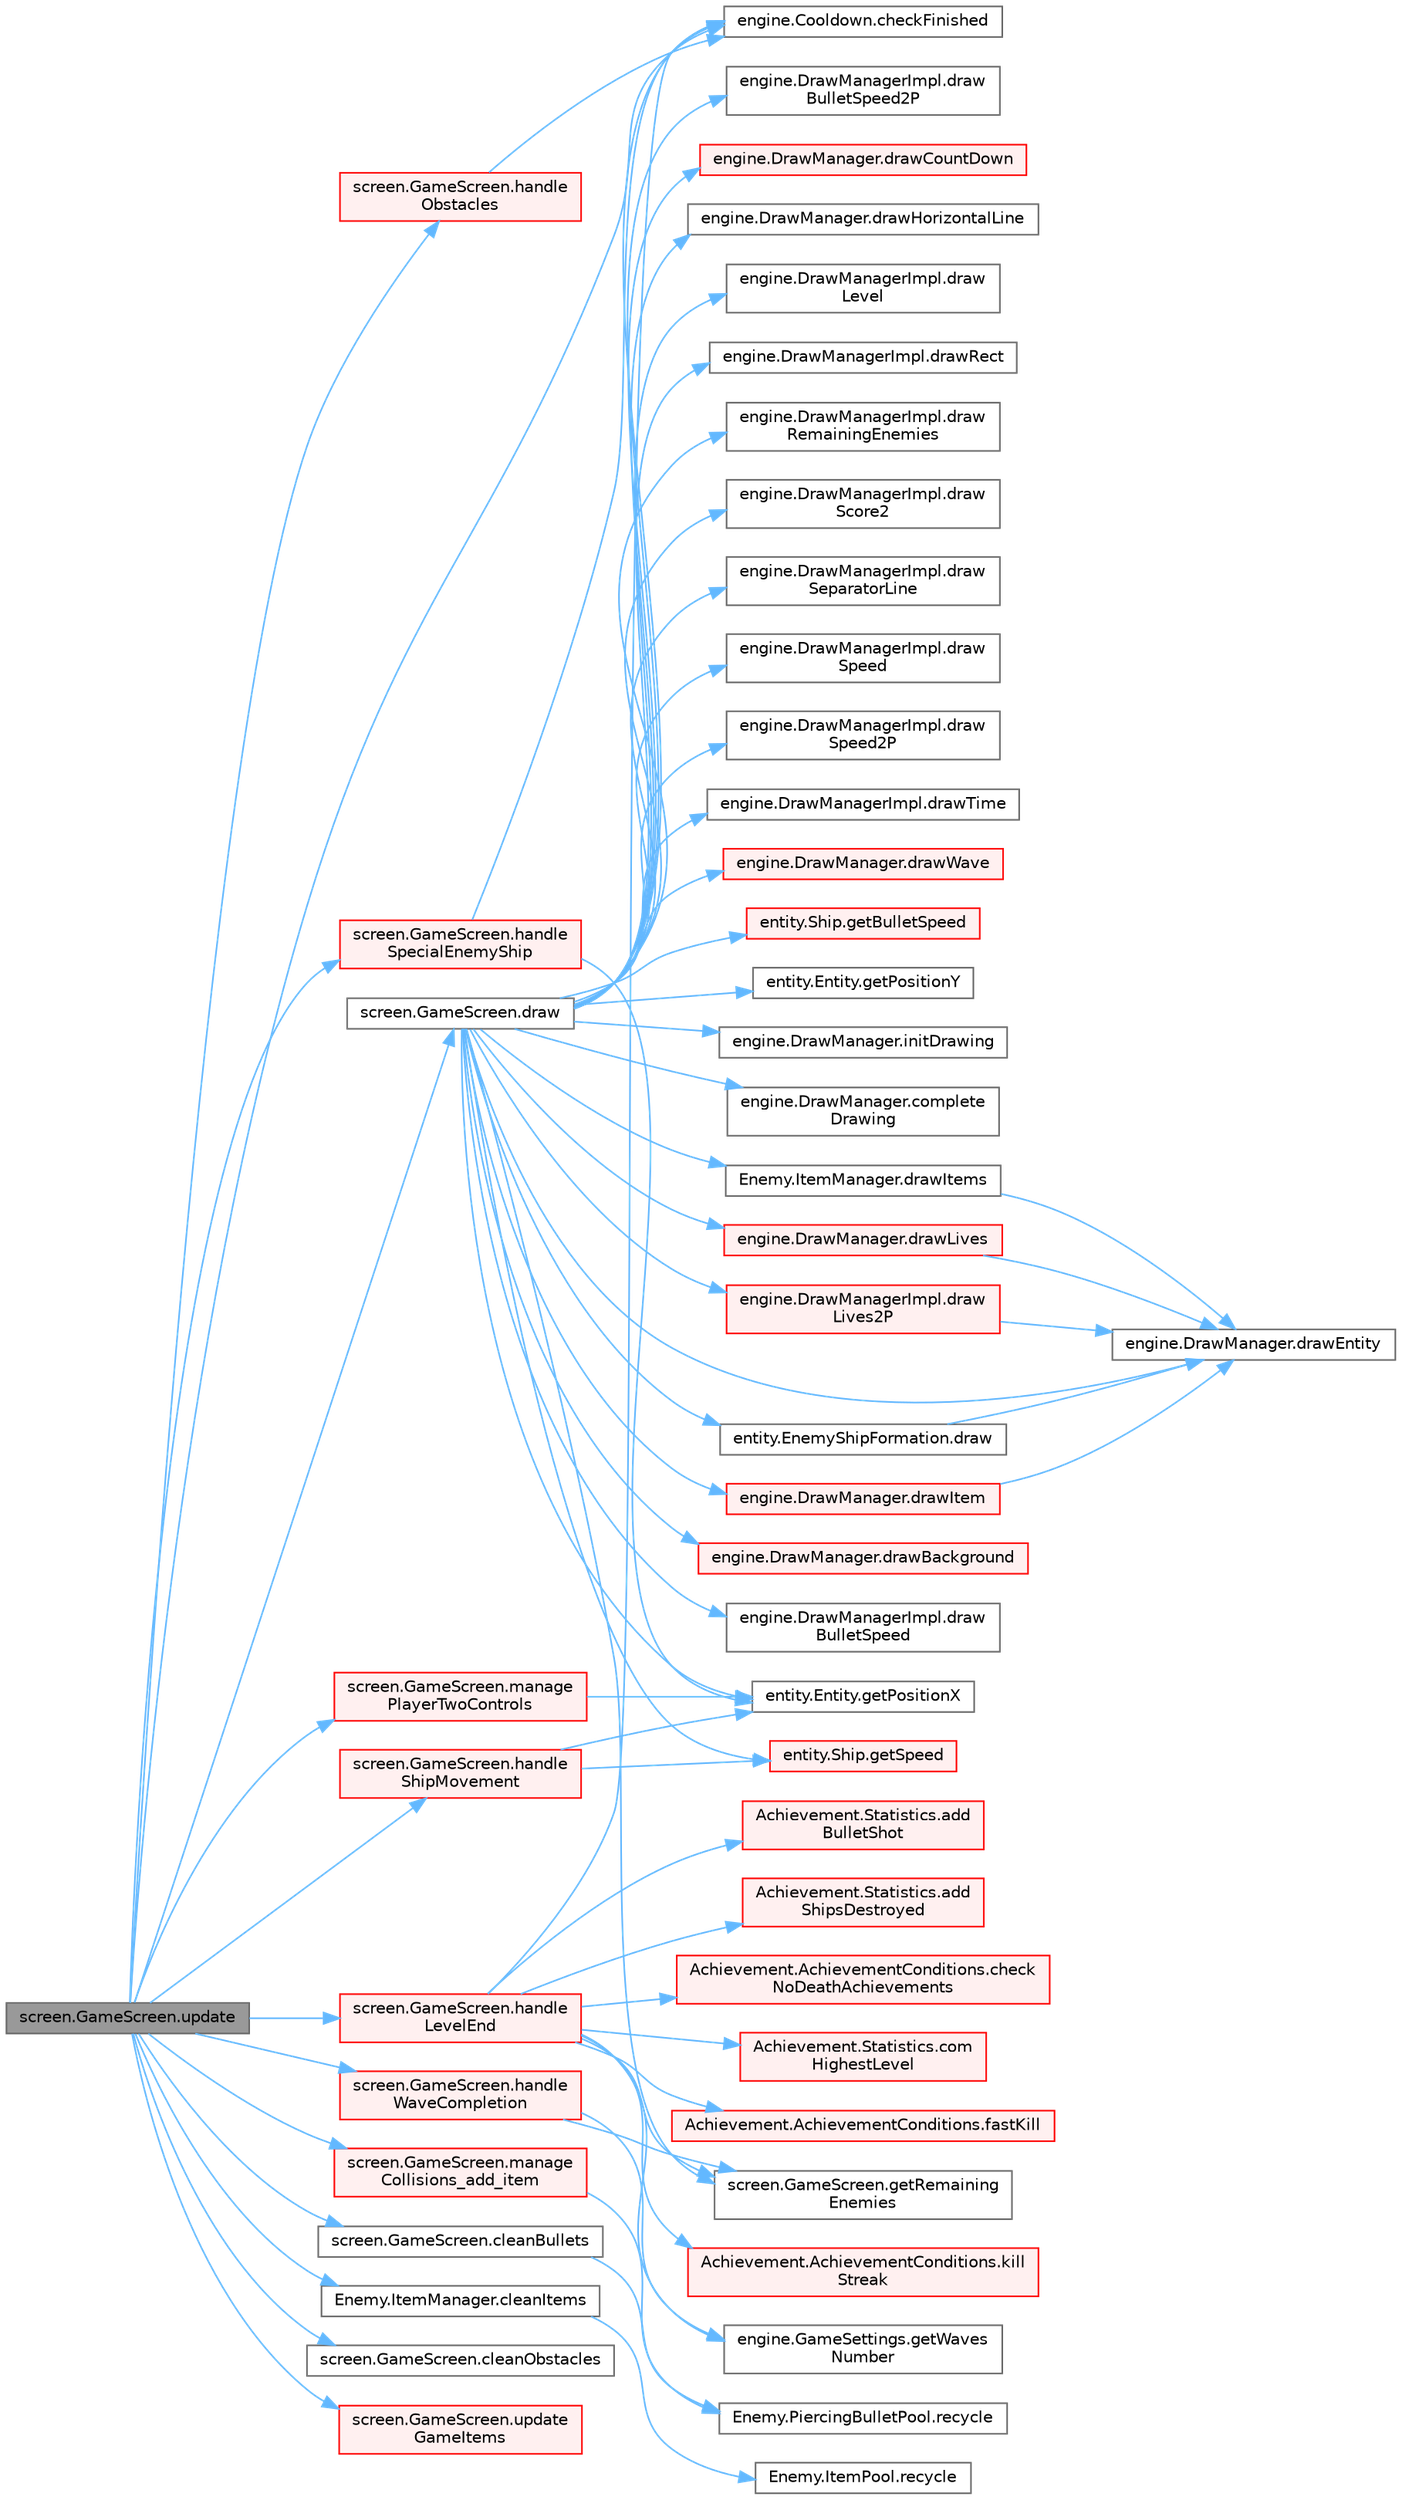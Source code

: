 digraph "screen.GameScreen.update"
{
 // LATEX_PDF_SIZE
  bgcolor="transparent";
  edge [fontname=Helvetica,fontsize=10,labelfontname=Helvetica,labelfontsize=10];
  node [fontname=Helvetica,fontsize=10,shape=box,height=0.2,width=0.4];
  rankdir="LR";
  Node1 [id="Node000001",label="screen.GameScreen.update",height=0.2,width=0.4,color="gray40", fillcolor="grey60", style="filled", fontcolor="black",tooltip="Updates the elements on screen and checks for events."];
  Node1 -> Node2 [id="edge1_Node000001_Node000002",color="steelblue1",style="solid",tooltip=" "];
  Node2 [id="Node000002",label="engine.Cooldown.checkFinished",height=0.2,width=0.4,color="grey40", fillcolor="white", style="filled",URL="$classengine_1_1_cooldown.html#a941db70eb870be549e8a2b1a1fdb6793",tooltip="Checks if the cooldown is finished."];
  Node1 -> Node3 [id="edge2_Node000001_Node000003",color="steelblue1",style="solid",tooltip=" "];
  Node3 [id="Node000003",label="screen.GameScreen.cleanBullets",height=0.2,width=0.4,color="grey40", fillcolor="white", style="filled",URL="$classscreen_1_1_game_screen.html#a52a1f7f3c2ca7352fbeaf89ba5846977",tooltip="Cleans bullets that go off screen."];
  Node3 -> Node4 [id="edge3_Node000003_Node000004",color="steelblue1",style="solid",tooltip=" "];
  Node4 [id="Node000004",label="Enemy.PiercingBulletPool.recycle",height=0.2,width=0.4,color="grey40", fillcolor="white", style="filled",URL="$class_enemy_1_1_piercing_bullet_pool.html#a2ec7d1e3465b734deb8cd19377e9c84c",tooltip="Adds one or more bullets to the list of available ones."];
  Node1 -> Node5 [id="edge4_Node000001_Node000005",color="steelblue1",style="solid",tooltip=" "];
  Node5 [id="Node000005",label="Enemy.ItemManager.cleanItems",height=0.2,width=0.4,color="grey40", fillcolor="white", style="filled",URL="$class_enemy_1_1_item_manager.html#af63c345ee14380bea60c96546df88ab9",tooltip=" "];
  Node5 -> Node6 [id="edge5_Node000005_Node000006",color="steelblue1",style="solid",tooltip=" "];
  Node6 [id="Node000006",label="Enemy.ItemPool.recycle",height=0.2,width=0.4,color="grey40", fillcolor="white", style="filled",URL="$class_enemy_1_1_item_pool.html#a6afe49381195ea301d8485c902634811",tooltip=" "];
  Node1 -> Node7 [id="edge6_Node000001_Node000007",color="steelblue1",style="solid",tooltip=" "];
  Node7 [id="Node000007",label="screen.GameScreen.cleanObstacles",height=0.2,width=0.4,color="grey40", fillcolor="white", style="filled",URL="$classscreen_1_1_game_screen.html#a5d9ead4fb63e4ab0c8745490b0174cb1",tooltip="Clean obstacles that go off screen."];
  Node1 -> Node8 [id="edge7_Node000001_Node000008",color="steelblue1",style="solid",tooltip=" "];
  Node8 [id="Node000008",label="screen.GameScreen.draw",height=0.2,width=0.4,color="grey40", fillcolor="white", style="filled",URL="$classscreen_1_1_game_screen.html#a41ddf8251a118219238774fd8483e92a",tooltip="Draws the elements associated with the screen."];
  Node8 -> Node2 [id="edge8_Node000008_Node000002",color="steelblue1",style="solid",tooltip=" "];
  Node8 -> Node9 [id="edge9_Node000008_Node000009",color="steelblue1",style="solid",tooltip=" "];
  Node9 [id="Node000009",label="engine.DrawManager.complete\lDrawing",height=0.2,width=0.4,color="grey40", fillcolor="white", style="filled",URL="$classengine_1_1_draw_manager.html#ad0ebafd3a3a50e5d0af5074854013cf9",tooltip="Draws the completed drawing on screen."];
  Node8 -> Node10 [id="edge10_Node000008_Node000010",color="steelblue1",style="solid",tooltip=" "];
  Node10 [id="Node000010",label="entity.EnemyShipFormation.draw",height=0.2,width=0.4,color="grey40", fillcolor="white", style="filled",URL="$classentity_1_1_enemy_ship_formation.html#ac121bfcfa5d1009be4cb81903a1c5cb3",tooltip="Draws every individual component of the formation."];
  Node10 -> Node11 [id="edge11_Node000010_Node000011",color="steelblue1",style="solid",tooltip=" "];
  Node11 [id="Node000011",label="engine.DrawManager.drawEntity",height=0.2,width=0.4,color="grey40", fillcolor="white", style="filled",URL="$classengine_1_1_draw_manager.html#a3ef1def588c0f283cf6066af12d7ad63",tooltip="Draws an entity, using the apropiate image."];
  Node8 -> Node12 [id="edge12_Node000008_Node000012",color="steelblue1",style="solid",tooltip=" "];
  Node12 [id="Node000012",label="engine.DrawManager.drawBackground",height=0.2,width=0.4,color="red", fillcolor="#FFF0F0", style="filled",URL="$classengine_1_1_draw_manager.html#ad4a1573245af660f915c3523d8ed5ce2",tooltip=" "];
  Node8 -> Node15 [id="edge13_Node000008_Node000015",color="steelblue1",style="solid",tooltip=" "];
  Node15 [id="Node000015",label="engine.DrawManagerImpl.draw\lBulletSpeed",height=0.2,width=0.4,color="grey40", fillcolor="white", style="filled",URL="$classengine_1_1_draw_manager_impl.html#a11a846124a4d5ea4c2aaf4411fbdf8e5",tooltip=" "];
  Node8 -> Node16 [id="edge14_Node000008_Node000016",color="steelblue1",style="solid",tooltip=" "];
  Node16 [id="Node000016",label="engine.DrawManagerImpl.draw\lBulletSpeed2P",height=0.2,width=0.4,color="grey40", fillcolor="white", style="filled",URL="$classengine_1_1_draw_manager_impl.html#aac0e3085dce7100b86df3f4f12f74b71",tooltip="Draws 2P's bulletSpeed on screen."];
  Node8 -> Node17 [id="edge15_Node000008_Node000017",color="steelblue1",style="solid",tooltip=" "];
  Node17 [id="Node000017",label="engine.DrawManager.drawCountDown",height=0.2,width=0.4,color="red", fillcolor="#FFF0F0", style="filled",URL="$classengine_1_1_draw_manager.html#a5565e08f65338aa6812b22f7857e543a",tooltip="Countdown to game start."];
  Node8 -> Node11 [id="edge16_Node000008_Node000011",color="steelblue1",style="solid",tooltip=" "];
  Node8 -> Node19 [id="edge17_Node000008_Node000019",color="steelblue1",style="solid",tooltip=" "];
  Node19 [id="Node000019",label="engine.DrawManager.drawHorizontalLine",height=0.2,width=0.4,color="grey40", fillcolor="white", style="filled",URL="$classengine_1_1_draw_manager.html#a0ad7ae90b2396056fe7d224ca84d35b0",tooltip="Draws a thick line from side to side of the screen."];
  Node8 -> Node20 [id="edge18_Node000008_Node000020",color="steelblue1",style="solid",tooltip=" "];
  Node20 [id="Node000020",label="engine.DrawManager.drawItem",height=0.2,width=0.4,color="red", fillcolor="#FFF0F0", style="filled",URL="$classengine_1_1_draw_manager.html#aaa79bdd1a40b73b3c4e11540adc8af65",tooltip="Draw the item that player got."];
  Node20 -> Node11 [id="edge19_Node000020_Node000011",color="steelblue1",style="solid",tooltip=" "];
  Node8 -> Node24 [id="edge20_Node000008_Node000024",color="steelblue1",style="solid",tooltip=" "];
  Node24 [id="Node000024",label="Enemy.ItemManager.drawItems",height=0.2,width=0.4,color="grey40", fillcolor="white", style="filled",URL="$class_enemy_1_1_item_manager.html#a53adc667170457731d144c4f4fb024c0",tooltip=" "];
  Node24 -> Node11 [id="edge21_Node000024_Node000011",color="steelblue1",style="solid",tooltip=" "];
  Node8 -> Node25 [id="edge22_Node000008_Node000025",color="steelblue1",style="solid",tooltip=" "];
  Node25 [id="Node000025",label="engine.DrawManagerImpl.draw\lLevel",height=0.2,width=0.4,color="grey40", fillcolor="white", style="filled",URL="$classengine_1_1_draw_manager_impl.html#ac63cde4d8f1f6271d59be1a3dfd5a2a4",tooltip=" "];
  Node8 -> Node26 [id="edge23_Node000008_Node000026",color="steelblue1",style="solid",tooltip=" "];
  Node26 [id="Node000026",label="engine.DrawManager.drawLives",height=0.2,width=0.4,color="red", fillcolor="#FFF0F0", style="filled",URL="$classengine_1_1_draw_manager.html#a2eacd26820b8ce33db5cd9a5ee7ad084",tooltip="For debugging purpouses, draws the canvas borders."];
  Node26 -> Node11 [id="edge24_Node000026_Node000011",color="steelblue1",style="solid",tooltip=" "];
  Node8 -> Node27 [id="edge25_Node000008_Node000027",color="steelblue1",style="solid",tooltip=" "];
  Node27 [id="Node000027",label="engine.DrawManagerImpl.draw\lLives2P",height=0.2,width=0.4,color="red", fillcolor="#FFF0F0", style="filled",URL="$classengine_1_1_draw_manager_impl.html#a510168f7193dea848c6cf7c8857c943b",tooltip="Draws 2P's lives on screen."];
  Node27 -> Node11 [id="edge26_Node000027_Node000011",color="steelblue1",style="solid",tooltip=" "];
  Node8 -> Node28 [id="edge27_Node000008_Node000028",color="steelblue1",style="solid",tooltip=" "];
  Node28 [id="Node000028",label="engine.DrawManagerImpl.drawRect",height=0.2,width=0.4,color="grey40", fillcolor="white", style="filled",URL="$classengine_1_1_draw_manager_impl.html#ac2e2e7173189a1200e779c94fc81f3db",tooltip="Draws a filled rectangle with specified color at given coordinates."];
  Node8 -> Node29 [id="edge28_Node000008_Node000029",color="steelblue1",style="solid",tooltip=" "];
  Node29 [id="Node000029",label="engine.DrawManagerImpl.draw\lRemainingEnemies",height=0.2,width=0.4,color="grey40", fillcolor="white", style="filled",URL="$classengine_1_1_draw_manager_impl.html#a72900ba01dd94c76d34f4e7440175b1b",tooltip="Draw remaining enemies."];
  Node8 -> Node30 [id="edge29_Node000008_Node000030",color="steelblue1",style="solid",tooltip=" "];
  Node30 [id="Node000030",label="engine.DrawManagerImpl.draw\lScore2",height=0.2,width=0.4,color="grey40", fillcolor="white", style="filled",URL="$classengine_1_1_draw_manager_impl.html#adb5a74ab625e95650dcbb67fd091c94f",tooltip="Draws the player's score on the screen."];
  Node8 -> Node31 [id="edge30_Node000008_Node000031",color="steelblue1",style="solid",tooltip=" "];
  Node31 [id="Node000031",label="engine.DrawManagerImpl.draw\lSeparatorLine",height=0.2,width=0.4,color="grey40", fillcolor="white", style="filled",URL="$classengine_1_1_draw_manager_impl.html#a199dc4f8e3b4ac0eb9621e96dc099fbd",tooltip="Draws current score on screen."];
  Node8 -> Node32 [id="edge31_Node000008_Node000032",color="steelblue1",style="solid",tooltip=" "];
  Node32 [id="Node000032",label="engine.DrawManagerImpl.draw\lSpeed",height=0.2,width=0.4,color="grey40", fillcolor="white", style="filled",URL="$classengine_1_1_draw_manager_impl.html#a5b6caa1cf519e9a3780aee425692adae",tooltip=" "];
  Node8 -> Node33 [id="edge32_Node000008_Node000033",color="steelblue1",style="solid",tooltip=" "];
  Node33 [id="Node000033",label="engine.DrawManagerImpl.draw\lSpeed2P",height=0.2,width=0.4,color="grey40", fillcolor="white", style="filled",URL="$classengine_1_1_draw_manager_impl.html#a2f6854bea93ec7ed970915a124120de8",tooltip="Draws 2P's speed on screen."];
  Node8 -> Node34 [id="edge33_Node000008_Node000034",color="steelblue1",style="solid",tooltip=" "];
  Node34 [id="Node000034",label="engine.DrawManagerImpl.drawTime",height=0.2,width=0.4,color="grey40", fillcolor="white", style="filled",URL="$classengine_1_1_draw_manager_impl.html#a63f99f786e24b13f2b46e711abf631de",tooltip="Draws current score on screen."];
  Node8 -> Node35 [id="edge34_Node000008_Node000035",color="steelblue1",style="solid",tooltip=" "];
  Node35 [id="Node000035",label="engine.DrawManager.drawWave",height=0.2,width=0.4,color="red", fillcolor="#FFF0F0", style="filled",URL="$classengine_1_1_draw_manager.html#a7e1038b4e1fefb842a5b1a0555cb4d67",tooltip=" "];
  Node8 -> Node36 [id="edge35_Node000008_Node000036",color="steelblue1",style="solid",tooltip=" "];
  Node36 [id="Node000036",label="entity.Ship.getBulletSpeed",height=0.2,width=0.4,color="red", fillcolor="#FFF0F0", style="filled",URL="$classentity_1_1_ship.html#a40d9c2f37374225ab72ba85e26492efe",tooltip="Calculates and returns the bullet speed in Pixels per frame."];
  Node8 -> Node38 [id="edge36_Node000008_Node000038",color="steelblue1",style="solid",tooltip=" "];
  Node38 [id="Node000038",label="entity.Entity.getPositionX",height=0.2,width=0.4,color="grey40", fillcolor="white", style="filled",URL="$classentity_1_1_entity.html#aade70f342a09b3c37b7f40d17db45983",tooltip="Getter for the X axis position of the entity."];
  Node8 -> Node39 [id="edge37_Node000008_Node000039",color="steelblue1",style="solid",tooltip=" "];
  Node39 [id="Node000039",label="entity.Entity.getPositionY",height=0.2,width=0.4,color="grey40", fillcolor="white", style="filled",URL="$classentity_1_1_entity.html#afdcbb4ca073d5a81b37ed096ac85f5ef",tooltip="Getter for the Y axis position of the entity."];
  Node8 -> Node40 [id="edge38_Node000008_Node000040",color="steelblue1",style="solid",tooltip=" "];
  Node40 [id="Node000040",label="screen.GameScreen.getRemaining\lEnemies",height=0.2,width=0.4,color="grey40", fillcolor="white", style="filled",URL="$classscreen_1_1_game_screen.html#af0fbd31299bcfb4e29e4474bb25ad73a",tooltip="Check remaining enemies."];
  Node8 -> Node41 [id="edge39_Node000008_Node000041",color="steelblue1",style="solid",tooltip=" "];
  Node41 [id="Node000041",label="entity.Ship.getSpeed",height=0.2,width=0.4,color="red", fillcolor="#FFF0F0", style="filled",URL="$classentity_1_1_ship.html#afd86f13a6b7af8196f97df35189200f3",tooltip="Getter for the ship's speed."];
  Node8 -> Node43 [id="edge40_Node000008_Node000043",color="steelblue1",style="solid",tooltip=" "];
  Node43 [id="Node000043",label="engine.DrawManager.initDrawing",height=0.2,width=0.4,color="grey40", fillcolor="white", style="filled",URL="$classengine_1_1_draw_manager.html#a4e020955bc763452deba09367dbcf30d",tooltip="First part of the drawing process."];
  Node1 -> Node44 [id="edge41_Node000001_Node000044",color="steelblue1",style="solid",tooltip=" "];
  Node44 [id="Node000044",label="screen.GameScreen.handle\lLevelEnd",height=0.2,width=0.4,color="red", fillcolor="#FFF0F0", style="filled",URL="$classscreen_1_1_game_screen.html#a41e19e7b8b70f17d04c7787b81d5116c",tooltip=" "];
  Node44 -> Node45 [id="edge42_Node000044_Node000045",color="steelblue1",style="solid",tooltip=" "];
  Node45 [id="Node000045",label="Achievement.Statistics.add\lBulletShot",height=0.2,width=0.4,color="red", fillcolor="#FFF0F0", style="filled",URL="$class_achievement_1_1_statistics.html#a138bee76b4274699681e478a4737269e",tooltip="Add the number of bullets fired so far to the previous record."];
  Node44 -> Node62 [id="edge43_Node000044_Node000062",color="steelblue1",style="solid",tooltip=" "];
  Node62 [id="Node000062",label="Achievement.Statistics.add\lShipsDestroyed",height=0.2,width=0.4,color="red", fillcolor="#FFF0F0", style="filled",URL="$class_achievement_1_1_statistics.html#a59564a449d79bf40b07d6bca1feab4f9",tooltip="Add the number of ships destroyed so far to the previous record."];
  Node44 -> Node2 [id="edge44_Node000044_Node000002",color="steelblue1",style="solid",tooltip=" "];
  Node44 -> Node81 [id="edge45_Node000044_Node000081",color="steelblue1",style="solid",tooltip=" "];
  Node81 [id="Node000081",label="Achievement.AchievementConditions.check\lNoDeathAchievements",height=0.2,width=0.4,color="red", fillcolor="#FFF0F0", style="filled",URL="$class_achievement_1_1_achievement_conditions.html#ab3b45005bc2580da03cf08b1f13c44cb",tooltip=" "];
  Node44 -> Node82 [id="edge46_Node000044_Node000082",color="steelblue1",style="solid",tooltip=" "];
  Node82 [id="Node000082",label="Achievement.Statistics.com\lHighestLevel",height=0.2,width=0.4,color="red", fillcolor="#FFF0F0", style="filled",URL="$class_achievement_1_1_statistics.html#ae59e3371feeb5c1e14d4640419c6ee37",tooltip="Compare the previously highest reached level with the currently reached level."];
  Node44 -> Node83 [id="edge47_Node000044_Node000083",color="steelblue1",style="solid",tooltip=" "];
  Node83 [id="Node000083",label="Achievement.AchievementConditions.fastKill",height=0.2,width=0.4,color="red", fillcolor="#FFF0F0", style="filled",URL="$class_achievement_1_1_achievement_conditions.html#a97e05c2e6b58217292dc1c60f7c6542c",tooltip=" "];
  Node44 -> Node40 [id="edge48_Node000044_Node000040",color="steelblue1",style="solid",tooltip=" "];
  Node44 -> Node85 [id="edge49_Node000044_Node000085",color="steelblue1",style="solid",tooltip=" "];
  Node85 [id="Node000085",label="engine.GameSettings.getWaves\lNumber",height=0.2,width=0.4,color="grey40", fillcolor="white", style="filled",URL="$classengine_1_1_game_settings.html#a656c5341d7e07c5a461f71c7033ce968",tooltip="Added by the Level Design team."];
  Node44 -> Node86 [id="edge50_Node000044_Node000086",color="steelblue1",style="solid",tooltip=" "];
  Node86 [id="Node000086",label="Achievement.AchievementConditions.kill\lStreak",height=0.2,width=0.4,color="red", fillcolor="#FFF0F0", style="filled",URL="$class_achievement_1_1_achievement_conditions.html#ad3dd6057a9bfa438d4750cfa2c643e57",tooltip=" "];
  Node1 -> Node90 [id="edge51_Node000001_Node000090",color="steelblue1",style="solid",tooltip=" "];
  Node90 [id="Node000090",label="screen.GameScreen.handle\lObstacles",height=0.2,width=0.4,color="red", fillcolor="#FFF0F0", style="filled",URL="$classscreen_1_1_game_screen.html#ae599ddc961b19a6c40e2fe190ab2d2a9",tooltip=" "];
  Node90 -> Node2 [id="edge52_Node000090_Node000002",color="steelblue1",style="solid",tooltip=" "];
  Node1 -> Node93 [id="edge53_Node000001_Node000093",color="steelblue1",style="solid",tooltip=" "];
  Node93 [id="Node000093",label="screen.GameScreen.handle\lShipMovement",height=0.2,width=0.4,color="red", fillcolor="#FFF0F0", style="filled",URL="$classscreen_1_1_game_screen.html#afe65922c8de47fc748e1555c84a991c2",tooltip=" "];
  Node93 -> Node38 [id="edge54_Node000093_Node000038",color="steelblue1",style="solid",tooltip=" "];
  Node93 -> Node41 [id="edge55_Node000093_Node000041",color="steelblue1",style="solid",tooltip=" "];
  Node1 -> Node108 [id="edge56_Node000001_Node000108",color="steelblue1",style="solid",tooltip=" "];
  Node108 [id="Node000108",label="screen.GameScreen.handle\lSpecialEnemyShip",height=0.2,width=0.4,color="red", fillcolor="#FFF0F0", style="filled",URL="$classscreen_1_1_game_screen.html#a753aeed9a3b2d6409487544622e35e53",tooltip=" "];
  Node108 -> Node2 [id="edge57_Node000108_Node000002",color="steelblue1",style="solid",tooltip=" "];
  Node108 -> Node38 [id="edge58_Node000108_Node000038",color="steelblue1",style="solid",tooltip=" "];
  Node1 -> Node111 [id="edge59_Node000001_Node000111",color="steelblue1",style="solid",tooltip=" "];
  Node111 [id="Node000111",label="screen.GameScreen.handle\lWaveCompletion",height=0.2,width=0.4,color="red", fillcolor="#FFF0F0", style="filled",URL="$classscreen_1_1_game_screen.html#aadf4f57babea3e17c46a02011413e1d4",tooltip=" "];
  Node111 -> Node40 [id="edge60_Node000111_Node000040",color="steelblue1",style="solid",tooltip=" "];
  Node111 -> Node85 [id="edge61_Node000111_Node000085",color="steelblue1",style="solid",tooltip=" "];
  Node1 -> Node126 [id="edge62_Node000001_Node000126",color="steelblue1",style="solid",tooltip=" "];
  Node126 [id="Node000126",label="screen.GameScreen.manage\lCollisions_add_item",height=0.2,width=0.4,color="red", fillcolor="#FFF0F0", style="filled",URL="$classscreen_1_1_game_screen.html#a20e6975baf2786217ea22eabdcc4f3ce",tooltip="Manages collisions between bullets and ships."];
  Node126 -> Node4 [id="edge63_Node000126_Node000004",color="steelblue1",style="solid",tooltip=" "];
  Node1 -> Node201 [id="edge64_Node000001_Node000201",color="steelblue1",style="solid",tooltip=" "];
  Node201 [id="Node000201",label="screen.GameScreen.manage\lPlayerTwoControls",height=0.2,width=0.4,color="red", fillcolor="#FFF0F0", style="filled",URL="$classscreen_1_1_game_screen.html#a76eb9b586bb07db6674cd2e311f05331",tooltip=" "];
  Node201 -> Node38 [id="edge65_Node000201_Node000038",color="steelblue1",style="solid",tooltip=" "];
  Node1 -> Node206 [id="edge66_Node000001_Node000206",color="steelblue1",style="solid",tooltip=" "];
  Node206 [id="Node000206",label="screen.GameScreen.update\lGameItems",height=0.2,width=0.4,color="red", fillcolor="#FFF0F0", style="filled",URL="$classscreen_1_1_game_screen.html#a170f7dceead615d1b65eadbd70693ea2",tooltip=" "];
}
